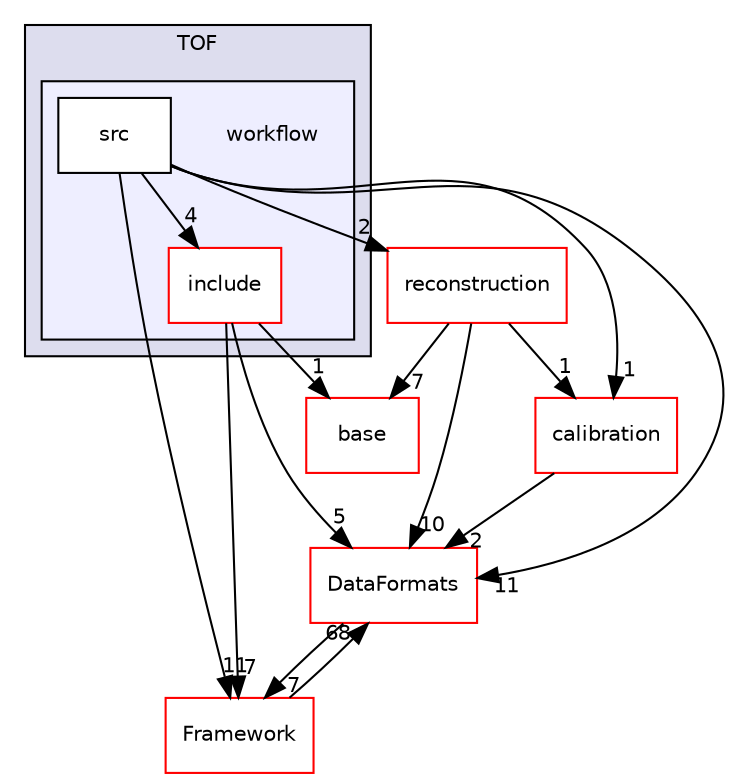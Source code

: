 digraph "/home/travis/build/AliceO2Group/AliceO2/Detectors/TOF/workflow" {
  bgcolor=transparent;
  compound=true
  node [ fontsize="10", fontname="Helvetica"];
  edge [ labelfontsize="10", labelfontname="Helvetica"];
  subgraph clusterdir_577c839d346a264df4e9e588ca2a45dd {
    graph [ bgcolor="#ddddee", pencolor="black", label="TOF" fontname="Helvetica", fontsize="10", URL="dir_577c839d346a264df4e9e588ca2a45dd.html"]
  subgraph clusterdir_f8afc936feb89e961bf89d3429577266 {
    graph [ bgcolor="#eeeeff", pencolor="black", label="" URL="dir_f8afc936feb89e961bf89d3429577266.html"];
    dir_f8afc936feb89e961bf89d3429577266 [shape=plaintext label="workflow"];
    dir_05a16b4aafcf565bf27c80a83f092bb1 [shape=box label="include" color="red" fillcolor="white" style="filled" URL="dir_05a16b4aafcf565bf27c80a83f092bb1.html"];
    dir_0950b2dc66a51d5a0388b64d5589dc1f [shape=box label="src" color="black" fillcolor="white" style="filled" URL="dir_0950b2dc66a51d5a0388b64d5589dc1f.html"];
  }
  }
  dir_7559d374f7e4089a12282edb4b89411f [shape=box label="calibration" color="red" URL="dir_7559d374f7e4089a12282edb4b89411f.html"];
  dir_0189f3ad6abecd72f822a0c3914f12b2 [shape=box label="base" color="red" URL="dir_0189f3ad6abecd72f822a0c3914f12b2.html"];
  dir_bcbb2cf9a3d3d83e5515c82071a07177 [shape=box label="Framework" color="red" URL="dir_bcbb2cf9a3d3d83e5515c82071a07177.html"];
  dir_d1fec883a65fe865f3e91884d818def8 [shape=box label="reconstruction" color="red" URL="dir_d1fec883a65fe865f3e91884d818def8.html"];
  dir_2171f7ec022c5423887b07c69b2f5b48 [shape=box label="DataFormats" color="red" URL="dir_2171f7ec022c5423887b07c69b2f5b48.html"];
  dir_05a16b4aafcf565bf27c80a83f092bb1->dir_0189f3ad6abecd72f822a0c3914f12b2 [headlabel="1", labeldistance=1.5 headhref="dir_000389_000126.html"];
  dir_05a16b4aafcf565bf27c80a83f092bb1->dir_bcbb2cf9a3d3d83e5515c82071a07177 [headlabel="7", labeldistance=1.5 headhref="dir_000389_000036.html"];
  dir_05a16b4aafcf565bf27c80a83f092bb1->dir_2171f7ec022c5423887b07c69b2f5b48 [headlabel="5", labeldistance=1.5 headhref="dir_000389_000060.html"];
  dir_7559d374f7e4089a12282edb4b89411f->dir_2171f7ec022c5423887b07c69b2f5b48 [headlabel="2", labeldistance=1.5 headhref="dir_000521_000060.html"];
  dir_bcbb2cf9a3d3d83e5515c82071a07177->dir_2171f7ec022c5423887b07c69b2f5b48 [headlabel="68", labeldistance=1.5 headhref="dir_000036_000060.html"];
  dir_0950b2dc66a51d5a0388b64d5589dc1f->dir_05a16b4aafcf565bf27c80a83f092bb1 [headlabel="4", labeldistance=1.5 headhref="dir_000391_000389.html"];
  dir_0950b2dc66a51d5a0388b64d5589dc1f->dir_7559d374f7e4089a12282edb4b89411f [headlabel="1", labeldistance=1.5 headhref="dir_000391_000521.html"];
  dir_0950b2dc66a51d5a0388b64d5589dc1f->dir_bcbb2cf9a3d3d83e5515c82071a07177 [headlabel="11", labeldistance=1.5 headhref="dir_000391_000036.html"];
  dir_0950b2dc66a51d5a0388b64d5589dc1f->dir_d1fec883a65fe865f3e91884d818def8 [headlabel="2", labeldistance=1.5 headhref="dir_000391_000426.html"];
  dir_0950b2dc66a51d5a0388b64d5589dc1f->dir_2171f7ec022c5423887b07c69b2f5b48 [headlabel="11", labeldistance=1.5 headhref="dir_000391_000060.html"];
  dir_d1fec883a65fe865f3e91884d818def8->dir_7559d374f7e4089a12282edb4b89411f [headlabel="1", labeldistance=1.5 headhref="dir_000426_000521.html"];
  dir_d1fec883a65fe865f3e91884d818def8->dir_0189f3ad6abecd72f822a0c3914f12b2 [headlabel="7", labeldistance=1.5 headhref="dir_000426_000126.html"];
  dir_d1fec883a65fe865f3e91884d818def8->dir_2171f7ec022c5423887b07c69b2f5b48 [headlabel="10", labeldistance=1.5 headhref="dir_000426_000060.html"];
  dir_2171f7ec022c5423887b07c69b2f5b48->dir_bcbb2cf9a3d3d83e5515c82071a07177 [headlabel="7", labeldistance=1.5 headhref="dir_000060_000036.html"];
}
